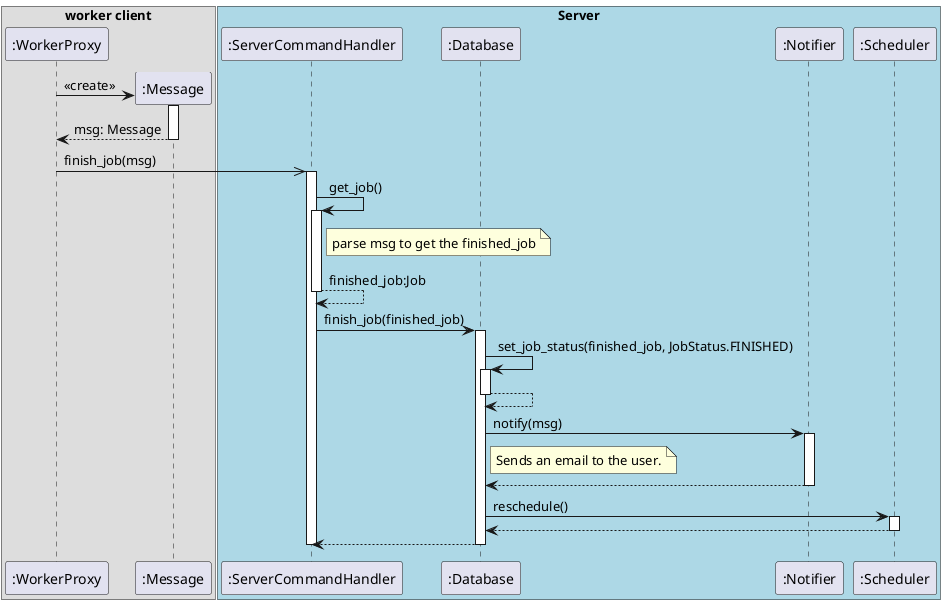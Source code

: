 @startuml

box "worker client"
    participant ":WorkerProxy" as wc
    participant ":Message" as m
end box

box "Server" #LightBlue
    participant ":ServerCommandHandler" as sch
    participant ":Database" as db
    participant ":Notifier" as n
    participant ":Scheduler" as s
end box

create m 
wc -> m ++: <<create>>
m --> wc --: msg: Message

wc ->> sch ++ : finish_job(msg)
sch -> sch ++: get_job()
note right of sch
    parse msg to get the finished_job
end note
sch --> sch --: finished_job:Job

sch -> db ++ : finish_job(finished_job)
db -> db ++: set_job_status(finished_job, JobStatus.FINISHED)
db-->db --



db -> n ++: notify(msg)
note right of db 
    Sends an email to the user.
end note
n --> db --:


db -> s ++: reschedule()
s --> db --
db--> sch --
sch--

@enduml

